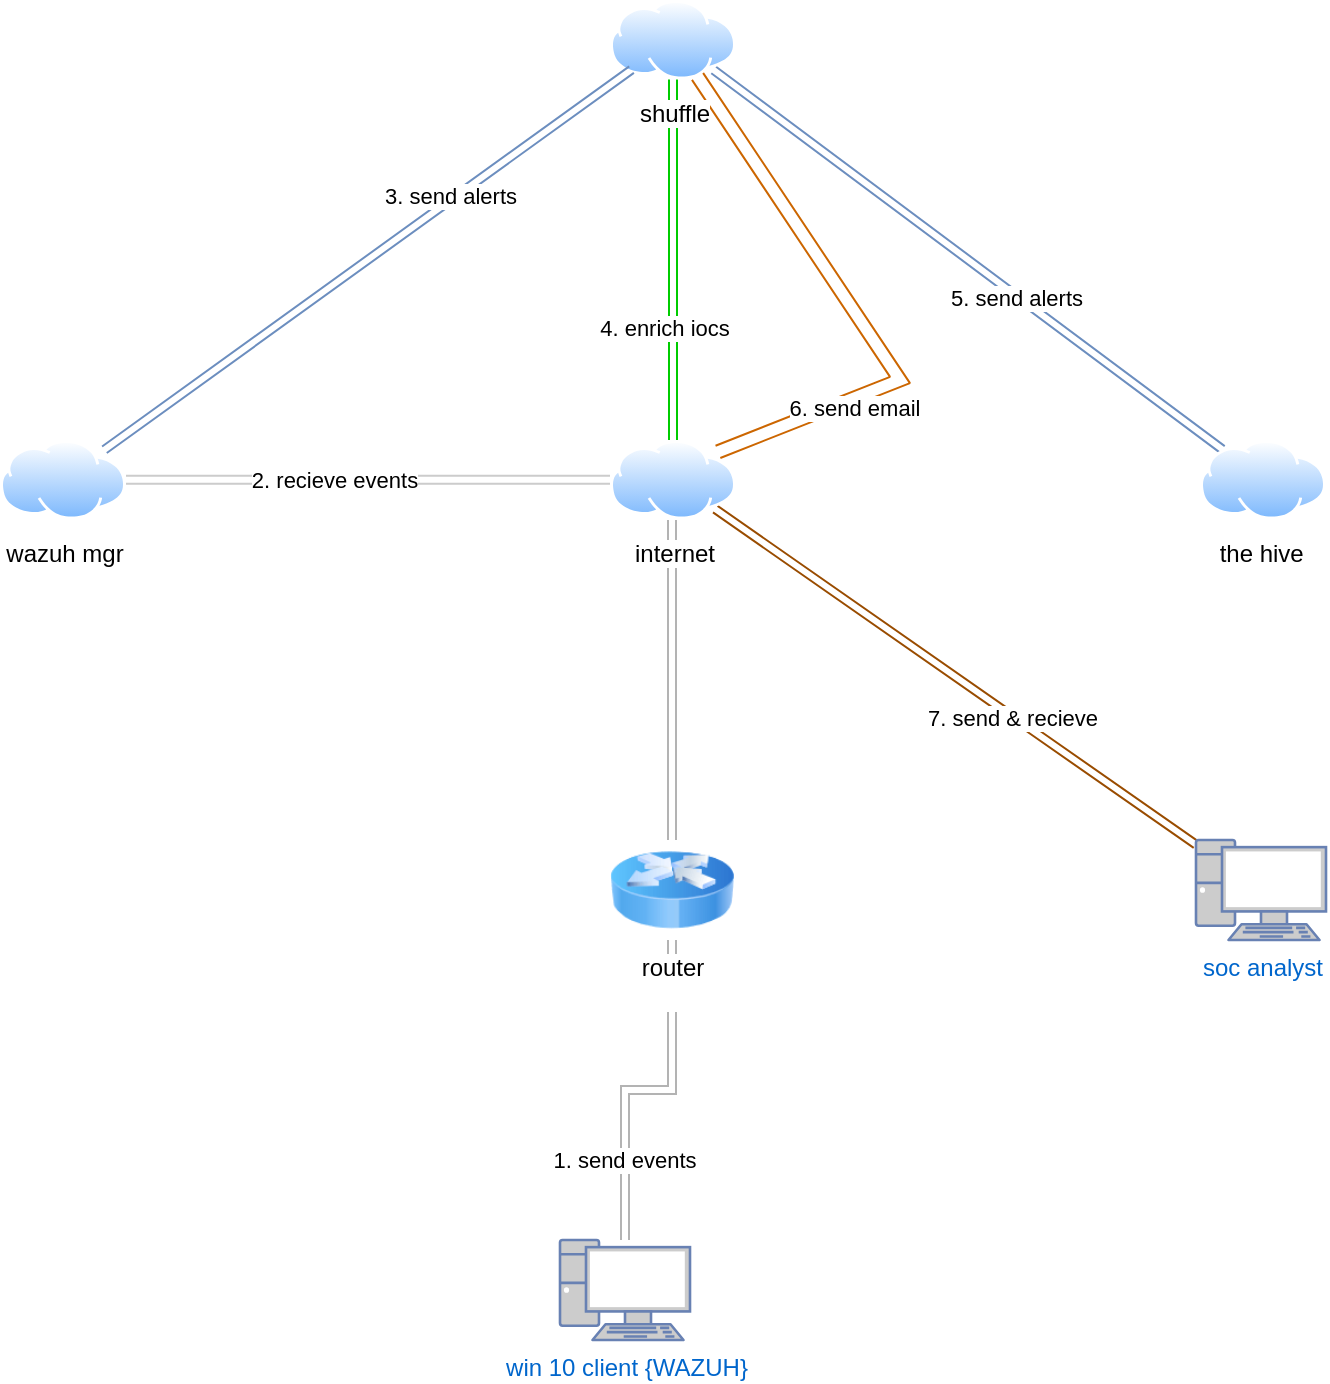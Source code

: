 <mxfile version="23.1.1" type="github">
  <diagram name="Page-1" id="cn0t22297gPH5VrivUQc">
    <mxGraphModel dx="1136" dy="617" grid="1" gridSize="10" guides="1" tooltips="1" connect="1" arrows="1" fold="1" page="1" pageScale="1" pageWidth="850" pageHeight="1100" math="0" shadow="0">
      <root>
        <mxCell id="0" />
        <mxCell id="1" parent="0" />
        <mxCell id="xSx-NrKWDLgr-4c5szI6-8" style="edgeStyle=orthogonalEdgeStyle;rounded=0;orthogonalLoop=1;jettySize=auto;html=1;exitX=0.5;exitY=0.07;exitDx=0;exitDy=0;exitPerimeter=0;shape=link;strokeColor=none;" edge="1" parent="1" source="xSx-NrKWDLgr-4c5szI6-1" target="xSx-NrKWDLgr-4c5szI6-2">
          <mxGeometry relative="1" as="geometry" />
        </mxCell>
        <mxCell id="xSx-NrKWDLgr-4c5szI6-11" style="edgeStyle=orthogonalEdgeStyle;rounded=0;orthogonalLoop=1;jettySize=auto;html=1;startArrow=classic;startFill=1;shape=link;strokeColor=#B3B3B3;" edge="1" parent="1" source="xSx-NrKWDLgr-4c5szI6-1" target="xSx-NrKWDLgr-4c5szI6-2">
          <mxGeometry relative="1" as="geometry" />
        </mxCell>
        <mxCell id="xSx-NrKWDLgr-4c5szI6-12" value="1. send events" style="edgeLabel;html=1;align=center;verticalAlign=middle;resizable=0;points=[];" vertex="1" connectable="0" parent="xSx-NrKWDLgr-4c5szI6-11">
          <mxGeometry x="-0.536" y="1" relative="1" as="geometry">
            <mxPoint as="offset" />
          </mxGeometry>
        </mxCell>
        <object label="win 10 client {WAZUH}&lt;br&gt;" id="xSx-NrKWDLgr-4c5szI6-1">
          <mxCell style="fontColor=#0066CC;verticalAlign=top;verticalLabelPosition=bottom;labelPosition=center;align=center;html=1;outlineConnect=0;fillColor=#CCCCCC;strokeColor=#6881B3;gradientColor=none;gradientDirection=north;strokeWidth=2;shape=mxgraph.networks.pc;" vertex="1" parent="1">
            <mxGeometry x="350" y="770" width="65" height="50" as="geometry" />
          </mxCell>
        </object>
        <mxCell id="xSx-NrKWDLgr-4c5szI6-13" style="edgeStyle=orthogonalEdgeStyle;rounded=0;orthogonalLoop=1;jettySize=auto;html=1;shape=link;strokeColor=#B3B3B3;" edge="1" parent="1" source="xSx-NrKWDLgr-4c5szI6-2">
          <mxGeometry relative="1" as="geometry">
            <mxPoint x="406.0" y="410" as="targetPoint" />
          </mxGeometry>
        </mxCell>
        <mxCell id="xSx-NrKWDLgr-4c5szI6-2" value="router&lt;br&gt;&lt;br&gt;" style="image;html=1;image=img/lib/clip_art/networking/Router_Icon_128x128.png" vertex="1" parent="1">
          <mxGeometry x="375" y="570" width="62" height="50" as="geometry" />
        </mxCell>
        <mxCell id="xSx-NrKWDLgr-4c5szI6-18" style="edgeStyle=orthogonalEdgeStyle;rounded=0;orthogonalLoop=1;jettySize=auto;html=1;shape=link;strokeColor=#00CC00;" edge="1" parent="1" source="xSx-NrKWDLgr-4c5szI6-3" target="xSx-NrKWDLgr-4c5szI6-6">
          <mxGeometry relative="1" as="geometry" />
        </mxCell>
        <mxCell id="xSx-NrKWDLgr-4c5szI6-19" value="4. enrich iocs" style="edgeLabel;html=1;align=center;verticalAlign=middle;resizable=0;points=[];" vertex="1" connectable="0" parent="xSx-NrKWDLgr-4c5szI6-18">
          <mxGeometry x="0.374" y="-5" relative="1" as="geometry">
            <mxPoint as="offset" />
          </mxGeometry>
        </mxCell>
        <mxCell id="xSx-NrKWDLgr-4c5szI6-20" style="rounded=0;orthogonalLoop=1;jettySize=auto;html=1;shape=link;fillColor=#dae8fc;strokeColor=#6c8ebf;" edge="1" parent="1" source="xSx-NrKWDLgr-4c5szI6-3" target="xSx-NrKWDLgr-4c5szI6-7">
          <mxGeometry relative="1" as="geometry" />
        </mxCell>
        <mxCell id="xSx-NrKWDLgr-4c5szI6-21" value="5. send alerts" style="edgeLabel;html=1;align=center;verticalAlign=middle;resizable=0;points=[];" vertex="1" connectable="0" parent="xSx-NrKWDLgr-4c5szI6-20">
          <mxGeometry x="0.192" y="-1" relative="1" as="geometry">
            <mxPoint as="offset" />
          </mxGeometry>
        </mxCell>
        <mxCell id="xSx-NrKWDLgr-4c5szI6-23" style="rounded=0;orthogonalLoop=1;jettySize=auto;html=1;entryX=1;entryY=0;entryDx=0;entryDy=0;shape=link;width=6.552;fillColor=#ffe6cc;strokeColor=#CC6600;" edge="1" parent="1" source="xSx-NrKWDLgr-4c5szI6-3" target="xSx-NrKWDLgr-4c5szI6-6">
          <mxGeometry relative="1" as="geometry">
            <Array as="points">
              <mxPoint x="520" y="340" />
            </Array>
          </mxGeometry>
        </mxCell>
        <mxCell id="xSx-NrKWDLgr-4c5szI6-24" value="6. send email" style="edgeLabel;html=1;align=center;verticalAlign=middle;resizable=0;points=[];" vertex="1" connectable="0" parent="xSx-NrKWDLgr-4c5szI6-23">
          <mxGeometry x="0.478" y="5" relative="1" as="geometry">
            <mxPoint x="-2" as="offset" />
          </mxGeometry>
        </mxCell>
        <mxCell id="xSx-NrKWDLgr-4c5szI6-3" value="shuffle" style="image;aspect=fixed;perimeter=ellipsePerimeter;html=1;align=center;shadow=0;dashed=0;spacingTop=3;image=img/lib/active_directory/internet_cloud.svg;" vertex="1" parent="1">
          <mxGeometry x="375" y="150" width="63" height="39.69" as="geometry" />
        </mxCell>
        <mxCell id="xSx-NrKWDLgr-4c5szI6-14" style="edgeStyle=orthogonalEdgeStyle;rounded=0;orthogonalLoop=1;jettySize=auto;html=1;shape=link;strokeColor=#CCCCCC;" edge="1" parent="1" source="xSx-NrKWDLgr-4c5szI6-5" target="xSx-NrKWDLgr-4c5szI6-6">
          <mxGeometry relative="1" as="geometry" />
        </mxCell>
        <mxCell id="xSx-NrKWDLgr-4c5szI6-15" value="2. recieve events" style="edgeLabel;html=1;align=center;verticalAlign=middle;resizable=0;points=[];" vertex="1" connectable="0" parent="xSx-NrKWDLgr-4c5szI6-14">
          <mxGeometry x="-0.143" relative="1" as="geometry">
            <mxPoint as="offset" />
          </mxGeometry>
        </mxCell>
        <mxCell id="xSx-NrKWDLgr-4c5szI6-16" style="rounded=0;orthogonalLoop=1;jettySize=auto;html=1;shape=link;fillColor=#dae8fc;strokeColor=#6c8ebf;" edge="1" parent="1" source="xSx-NrKWDLgr-4c5szI6-5" target="xSx-NrKWDLgr-4c5szI6-3">
          <mxGeometry relative="1" as="geometry" />
        </mxCell>
        <mxCell id="xSx-NrKWDLgr-4c5szI6-17" value="3. send alerts" style="edgeLabel;html=1;align=center;verticalAlign=middle;resizable=0;points=[];" vertex="1" connectable="0" parent="xSx-NrKWDLgr-4c5szI6-16">
          <mxGeometry x="0.319" y="2" relative="1" as="geometry">
            <mxPoint as="offset" />
          </mxGeometry>
        </mxCell>
        <mxCell id="xSx-NrKWDLgr-4c5szI6-5" value="wazuh mgr&lt;br&gt;" style="image;aspect=fixed;perimeter=ellipsePerimeter;html=1;align=center;shadow=0;dashed=0;spacingTop=3;image=img/lib/active_directory/internet_cloud.svg;" vertex="1" parent="1">
          <mxGeometry x="70" y="370" width="63" height="39.69" as="geometry" />
        </mxCell>
        <mxCell id="xSx-NrKWDLgr-4c5szI6-25" style="rounded=0;orthogonalLoop=1;jettySize=auto;html=1;shape=link;fillColor=#ffe6cc;strokeColor=#994C00;" edge="1" parent="1" source="xSx-NrKWDLgr-4c5szI6-6" target="xSx-NrKWDLgr-4c5szI6-10">
          <mxGeometry relative="1" as="geometry" />
        </mxCell>
        <mxCell id="xSx-NrKWDLgr-4c5szI6-26" value="7. send &amp;amp; recieve" style="edgeLabel;html=1;align=center;verticalAlign=middle;resizable=0;points=[];" vertex="1" connectable="0" parent="xSx-NrKWDLgr-4c5szI6-25">
          <mxGeometry x="0.231" relative="1" as="geometry">
            <mxPoint y="1" as="offset" />
          </mxGeometry>
        </mxCell>
        <mxCell id="xSx-NrKWDLgr-4c5szI6-6" value="internet&lt;br&gt;" style="image;aspect=fixed;perimeter=ellipsePerimeter;html=1;align=center;shadow=0;dashed=0;spacingTop=3;image=img/lib/active_directory/internet_cloud.svg;" vertex="1" parent="1">
          <mxGeometry x="375" y="370" width="63" height="39.69" as="geometry" />
        </mxCell>
        <mxCell id="xSx-NrKWDLgr-4c5szI6-7" value="the hive&amp;nbsp;" style="image;aspect=fixed;perimeter=ellipsePerimeter;html=1;align=center;shadow=0;dashed=0;spacingTop=3;image=img/lib/active_directory/internet_cloud.svg;" vertex="1" parent="1">
          <mxGeometry x="670" y="370" width="63" height="39.69" as="geometry" />
        </mxCell>
        <object label="soc analyst" id="xSx-NrKWDLgr-4c5szI6-10">
          <mxCell style="fontColor=#0066CC;verticalAlign=top;verticalLabelPosition=bottom;labelPosition=center;align=center;html=1;outlineConnect=0;fillColor=#CCCCCC;strokeColor=#6881B3;gradientColor=none;gradientDirection=north;strokeWidth=2;shape=mxgraph.networks.pc;" vertex="1" parent="1">
            <mxGeometry x="668" y="570" width="65" height="50" as="geometry" />
          </mxCell>
        </object>
        <mxCell id="xSx-NrKWDLgr-4c5szI6-22" style="edgeStyle=orthogonalEdgeStyle;rounded=0;orthogonalLoop=1;jettySize=auto;html=1;exitX=0.5;exitY=1;exitDx=0;exitDy=0;" edge="1" parent="1" source="xSx-NrKWDLgr-4c5szI6-3" target="xSx-NrKWDLgr-4c5szI6-3">
          <mxGeometry relative="1" as="geometry" />
        </mxCell>
      </root>
    </mxGraphModel>
  </diagram>
</mxfile>
